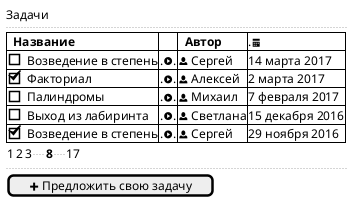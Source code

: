 @startuml
salt
{
    Задачи
    ..
    {#
        <b>  Название           |.|<b>  Автор |.<&calendar>
        [ ]Возведение в степень |.<&play-circle>.|<&person> Сергей   | 14 марта 2017
        [X]Факториал            |.<&play-circle>.|<&person> Алексей  | 2 марта 2017
        [ ]Палиндромы           |.<&play-circle>.|<&person> Михаил   | 7 февраля 2017
        [ ]Выход из лабиринта   |.<&play-circle>.|<&person> Светлана | 15 декабря 2016
        [X]Возведение в степень |.<&play-circle>.|<&person> Сергей   | 29 ноября 2016
    }
    {1|2|3|...|<b>8|...|17}
    ..
    [<&plus> Предложить свою задачу]
}
@enduml